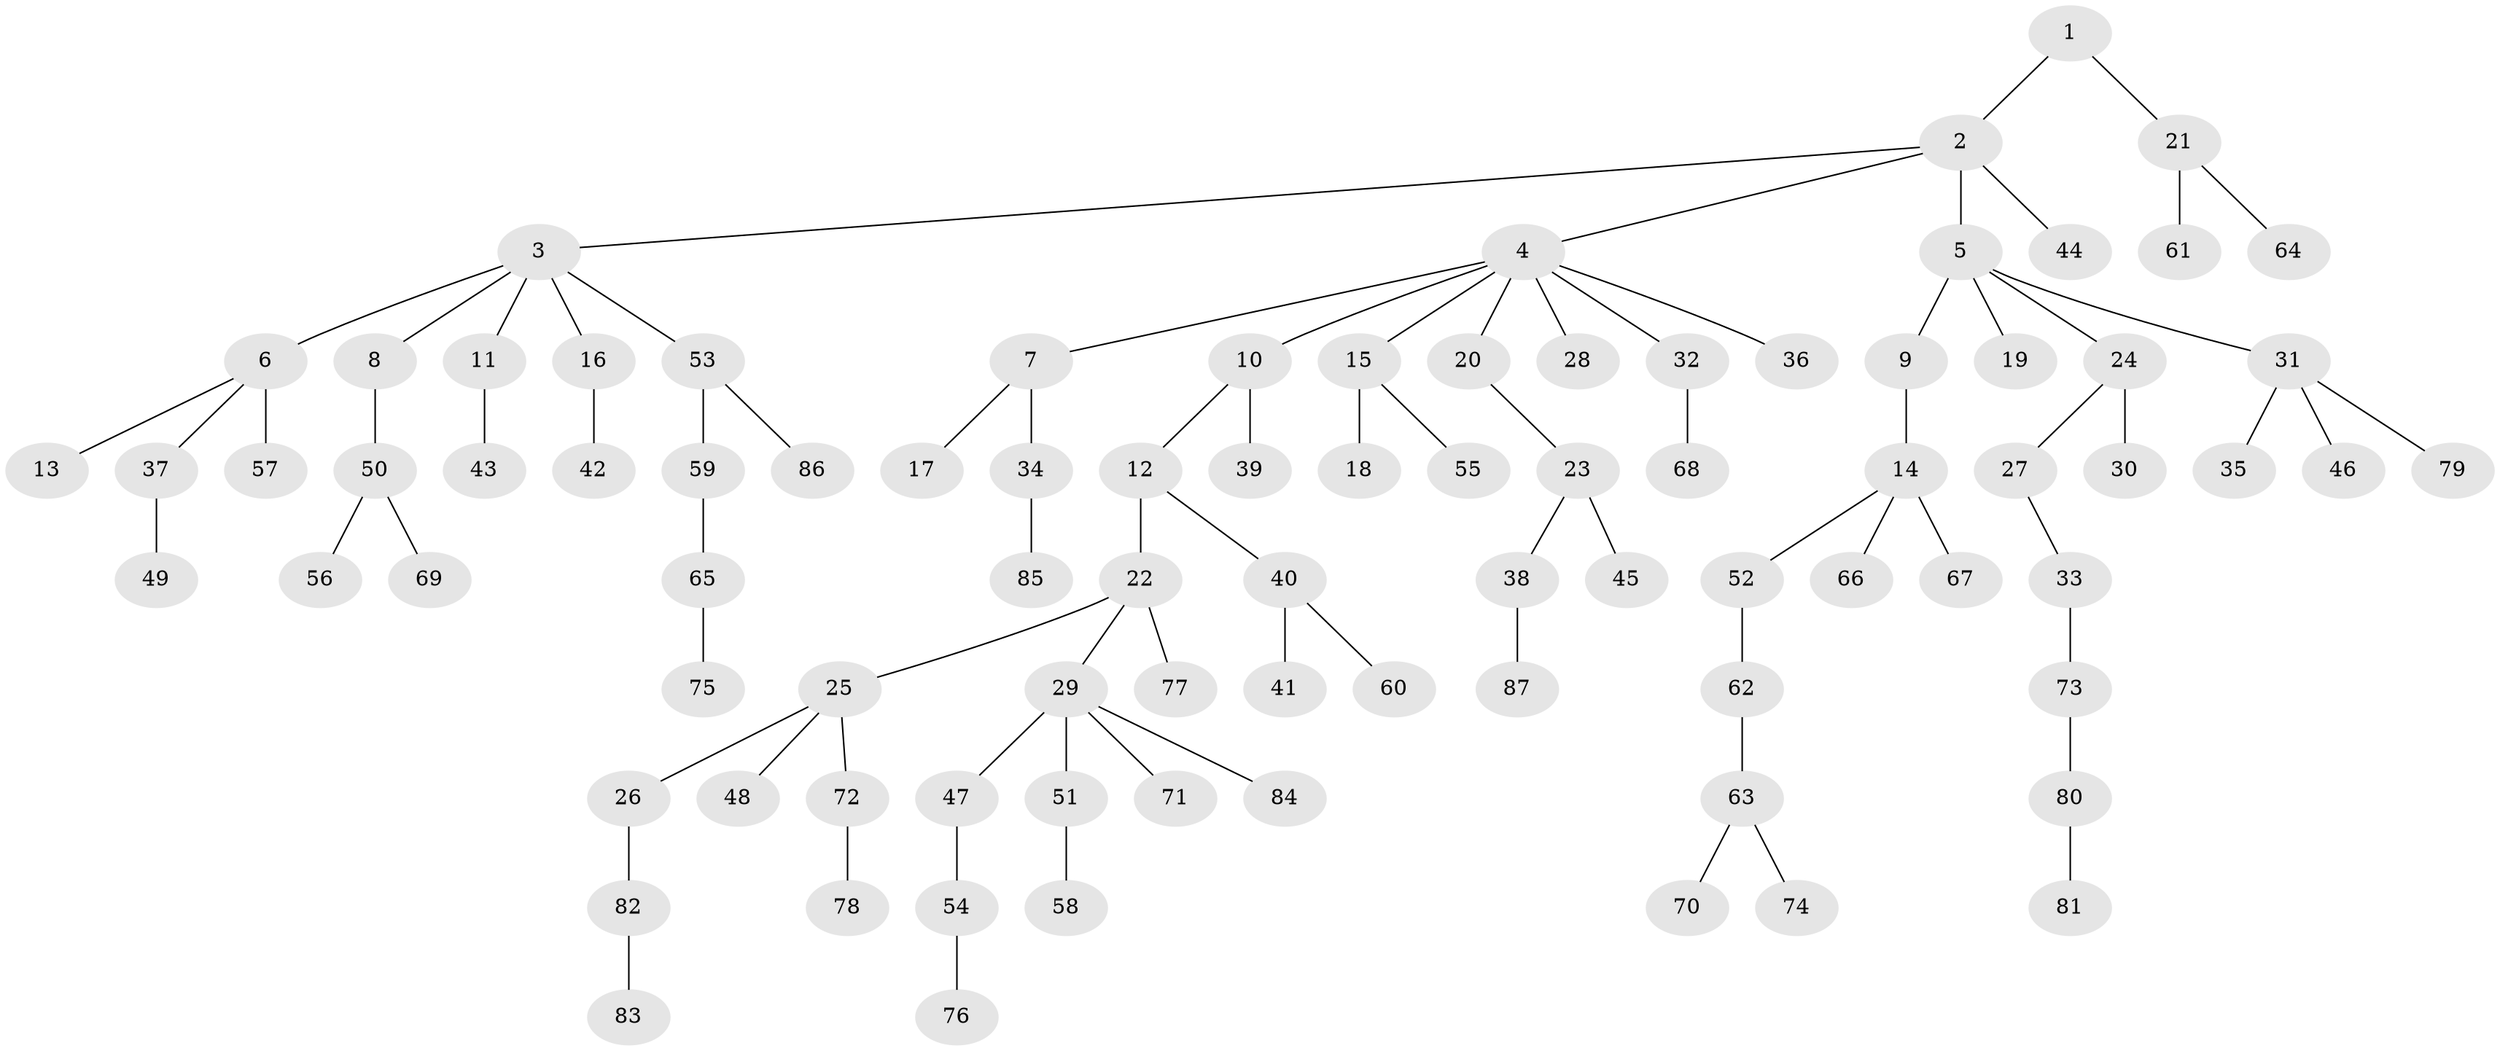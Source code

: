 // coarse degree distribution, {2: 0.42857142857142855, 4: 0.05714285714285714, 5: 0.05714285714285714, 1: 0.4, 3: 0.05714285714285714}
// Generated by graph-tools (version 1.1) at 2025/51/03/04/25 22:51:28]
// undirected, 87 vertices, 86 edges
graph export_dot {
  node [color=gray90,style=filled];
  1;
  2;
  3;
  4;
  5;
  6;
  7;
  8;
  9;
  10;
  11;
  12;
  13;
  14;
  15;
  16;
  17;
  18;
  19;
  20;
  21;
  22;
  23;
  24;
  25;
  26;
  27;
  28;
  29;
  30;
  31;
  32;
  33;
  34;
  35;
  36;
  37;
  38;
  39;
  40;
  41;
  42;
  43;
  44;
  45;
  46;
  47;
  48;
  49;
  50;
  51;
  52;
  53;
  54;
  55;
  56;
  57;
  58;
  59;
  60;
  61;
  62;
  63;
  64;
  65;
  66;
  67;
  68;
  69;
  70;
  71;
  72;
  73;
  74;
  75;
  76;
  77;
  78;
  79;
  80;
  81;
  82;
  83;
  84;
  85;
  86;
  87;
  1 -- 2;
  1 -- 21;
  2 -- 3;
  2 -- 4;
  2 -- 5;
  2 -- 44;
  3 -- 6;
  3 -- 8;
  3 -- 11;
  3 -- 16;
  3 -- 53;
  4 -- 7;
  4 -- 10;
  4 -- 15;
  4 -- 20;
  4 -- 28;
  4 -- 32;
  4 -- 36;
  5 -- 9;
  5 -- 19;
  5 -- 24;
  5 -- 31;
  6 -- 13;
  6 -- 37;
  6 -- 57;
  7 -- 17;
  7 -- 34;
  8 -- 50;
  9 -- 14;
  10 -- 12;
  10 -- 39;
  11 -- 43;
  12 -- 22;
  12 -- 40;
  14 -- 52;
  14 -- 66;
  14 -- 67;
  15 -- 18;
  15 -- 55;
  16 -- 42;
  20 -- 23;
  21 -- 61;
  21 -- 64;
  22 -- 25;
  22 -- 29;
  22 -- 77;
  23 -- 38;
  23 -- 45;
  24 -- 27;
  24 -- 30;
  25 -- 26;
  25 -- 48;
  25 -- 72;
  26 -- 82;
  27 -- 33;
  29 -- 47;
  29 -- 51;
  29 -- 71;
  29 -- 84;
  31 -- 35;
  31 -- 46;
  31 -- 79;
  32 -- 68;
  33 -- 73;
  34 -- 85;
  37 -- 49;
  38 -- 87;
  40 -- 41;
  40 -- 60;
  47 -- 54;
  50 -- 56;
  50 -- 69;
  51 -- 58;
  52 -- 62;
  53 -- 59;
  53 -- 86;
  54 -- 76;
  59 -- 65;
  62 -- 63;
  63 -- 70;
  63 -- 74;
  65 -- 75;
  72 -- 78;
  73 -- 80;
  80 -- 81;
  82 -- 83;
}
